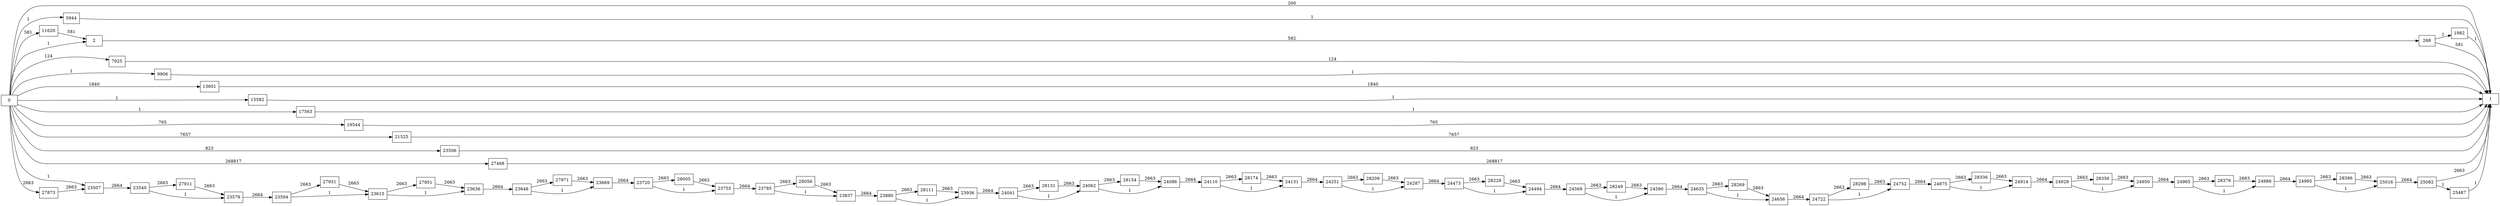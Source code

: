 digraph {
	graph [rankdir=LR]
	node [shape=rectangle]
	2 -> 268 [label=582]
	268 -> 1 [label=581]
	268 -> 1982 [label=1]
	1982 -> 1 [label=1]
	5944 -> 1 [label=1]
	7925 -> 1 [label=124]
	9906 -> 1 [label=1]
	11620 -> 2 [label=581]
	13601 -> 1 [label=1840]
	15582 -> 1 [label=1]
	17563 -> 1 [label=1]
	19544 -> 1 [label=765]
	21525 -> 1 [label=7657]
	23506 -> 1 [label=823]
	23507 -> 23540 [label=2664]
	23540 -> 23579 [label=1]
	23540 -> 27911 [label=2663]
	23579 -> 23594 [label=2664]
	23594 -> 23615 [label=1]
	23594 -> 27931 [label=2663]
	23615 -> 23636 [label=1]
	23615 -> 27951 [label=2663]
	23636 -> 23648 [label=2664]
	23648 -> 23669 [label=1]
	23648 -> 27971 [label=2663]
	23669 -> 23720 [label=2664]
	23720 -> 23755 [label=1]
	23720 -> 28005 [label=2663]
	23755 -> 23785 [label=2664]
	23785 -> 23837 [label=1]
	23785 -> 28056 [label=2663]
	23837 -> 23880 [label=2664]
	23880 -> 23936 [label=1]
	23880 -> 28111 [label=2663]
	23936 -> 24041 [label=2664]
	24041 -> 24062 [label=1]
	24041 -> 28131 [label=2663]
	24062 -> 24086 [label=1]
	24062 -> 28154 [label=2663]
	24086 -> 24110 [label=2664]
	24110 -> 24131 [label=1]
	24110 -> 28174 [label=2663]
	24131 -> 24251 [label=2664]
	24251 -> 24287 [label=1]
	24251 -> 28209 [label=2663]
	24287 -> 24473 [label=2664]
	24473 -> 24494 [label=1]
	24473 -> 28229 [label=2663]
	24494 -> 24569 [label=2664]
	24569 -> 24590 [label=1]
	24569 -> 28249 [label=2663]
	24590 -> 24635 [label=2664]
	24635 -> 24656 [label=1]
	24635 -> 28269 [label=2663]
	24656 -> 24722 [label=2664]
	24722 -> 24752 [label=1]
	24722 -> 28298 [label=2663]
	24752 -> 24875 [label=2664]
	24875 -> 24914 [label=1]
	24875 -> 28336 [label=2663]
	24914 -> 24929 [label=2664]
	24929 -> 24950 [label=1]
	24929 -> 28356 [label=2663]
	24950 -> 24965 [label=2664]
	24965 -> 24986 [label=1]
	24965 -> 28376 [label=2663]
	24986 -> 24995 [label=2664]
	24995 -> 25016 [label=1]
	24995 -> 28396 [label=2663]
	25016 -> 25082 [label=2664]
	25082 -> 1 [label=2663]
	25082 -> 25487 [label=1]
	25487 -> 1 [label=1]
	27468 -> 1 [label=268817]
	27873 -> 23507 [label=2663]
	27911 -> 23579 [label=2663]
	27931 -> 23615 [label=2663]
	27951 -> 23636 [label=2663]
	27971 -> 23669 [label=2663]
	28005 -> 23755 [label=2663]
	28056 -> 23837 [label=2663]
	28111 -> 23936 [label=2663]
	28131 -> 24062 [label=2663]
	28154 -> 24086 [label=2663]
	28174 -> 24131 [label=2663]
	28209 -> 24287 [label=2663]
	28229 -> 24494 [label=2663]
	28249 -> 24590 [label=2663]
	28269 -> 24656 [label=2663]
	28298 -> 24752 [label=2663]
	28336 -> 24914 [label=2663]
	28356 -> 24950 [label=2663]
	28376 -> 24986 [label=2663]
	28396 -> 25016 [label=2663]
	0 -> 2 [label=1]
	0 -> 23507 [label=1]
	0 -> 1 [label=200]
	0 -> 5944 [label=1]
	0 -> 7925 [label=124]
	0 -> 9906 [label=1]
	0 -> 11620 [label=581]
	0 -> 13601 [label=1840]
	0 -> 15582 [label=1]
	0 -> 17563 [label=1]
	0 -> 19544 [label=765]
	0 -> 21525 [label=7657]
	0 -> 23506 [label=823]
	0 -> 27468 [label=268817]
	0 -> 27873 [label=2663]
}
